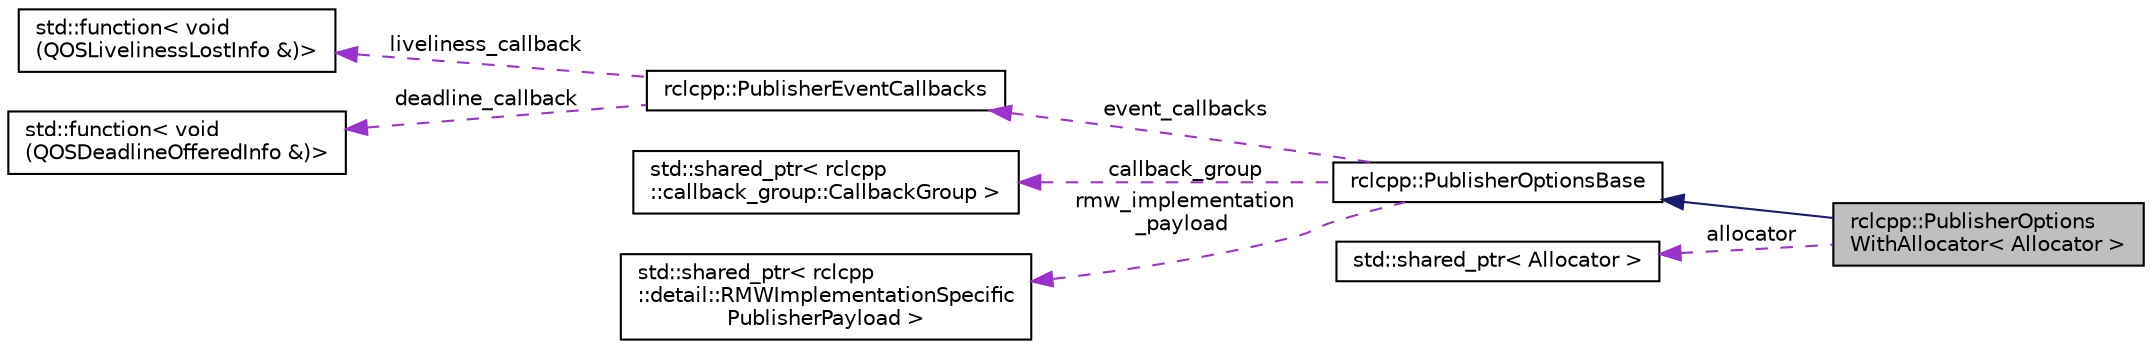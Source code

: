 digraph "rclcpp::PublisherOptionsWithAllocator&lt; Allocator &gt;"
{
  edge [fontname="Helvetica",fontsize="10",labelfontname="Helvetica",labelfontsize="10"];
  node [fontname="Helvetica",fontsize="10",shape=record];
  rankdir="LR";
  Node2 [label="rclcpp::PublisherOptions\lWithAllocator\< Allocator \>",height=0.2,width=0.4,color="black", fillcolor="grey75", style="filled", fontcolor="black"];
  Node3 -> Node2 [dir="back",color="midnightblue",fontsize="10",style="solid",fontname="Helvetica"];
  Node3 [label="rclcpp::PublisherOptionsBase",height=0.2,width=0.4,color="black", fillcolor="white", style="filled",URL="$structrclcpp_1_1PublisherOptionsBase.html",tooltip="Non-templated part of PublisherOptionsWithAllocator<Allocator>. "];
  Node4 -> Node3 [dir="back",color="darkorchid3",fontsize="10",style="dashed",label=" event_callbacks" ,fontname="Helvetica"];
  Node4 [label="rclcpp::PublisherEventCallbacks",height=0.2,width=0.4,color="black", fillcolor="white", style="filled",URL="$structrclcpp_1_1PublisherEventCallbacks.html",tooltip="Contains callbacks for various types of events a Publisher can receive from the middleware. "];
  Node5 -> Node4 [dir="back",color="darkorchid3",fontsize="10",style="dashed",label=" liveliness_callback" ,fontname="Helvetica"];
  Node5 [label="std::function\< void\l(QOSLivelinessLostInfo &)\>",height=0.2,width=0.4,color="black", fillcolor="white", style="filled",URL="/tmp/tmp.Txb212H7Lz/doxygen_tag_files/cppreference-doxygen-web.tag.xml$cpp/utility/functional/function.html"];
  Node6 -> Node4 [dir="back",color="darkorchid3",fontsize="10",style="dashed",label=" deadline_callback" ,fontname="Helvetica"];
  Node6 [label="std::function\< void\l(QOSDeadlineOfferedInfo &)\>",height=0.2,width=0.4,color="black", fillcolor="white", style="filled",URL="/tmp/tmp.Txb212H7Lz/doxygen_tag_files/cppreference-doxygen-web.tag.xml$cpp/utility/functional/function.html"];
  Node7 -> Node3 [dir="back",color="darkorchid3",fontsize="10",style="dashed",label=" callback_group" ,fontname="Helvetica"];
  Node7 [label="std::shared_ptr\< rclcpp\l::callback_group::CallbackGroup \>",height=0.2,width=0.4,color="black", fillcolor="white", style="filled",URL="/tmp/tmp.Txb212H7Lz/doxygen_tag_files/cppreference-doxygen-web.tag.xml$cpp/memory/shared_ptr.html"];
  Node8 -> Node3 [dir="back",color="darkorchid3",fontsize="10",style="dashed",label=" rmw_implementation\l_payload" ,fontname="Helvetica"];
  Node8 [label="std::shared_ptr\< rclcpp\l::detail::RMWImplementationSpecific\lPublisherPayload \>",height=0.2,width=0.4,color="black", fillcolor="white", style="filled",URL="/tmp/tmp.Txb212H7Lz/doxygen_tag_files/cppreference-doxygen-web.tag.xml$cpp/memory/shared_ptr.html"];
  Node9 -> Node2 [dir="back",color="darkorchid3",fontsize="10",style="dashed",label=" allocator" ,fontname="Helvetica"];
  Node9 [label="std::shared_ptr\< Allocator \>",height=0.2,width=0.4,color="black", fillcolor="white", style="filled",URL="/tmp/tmp.Txb212H7Lz/doxygen_tag_files/cppreference-doxygen-web.tag.xml$cpp/memory/shared_ptr.html"];
}
